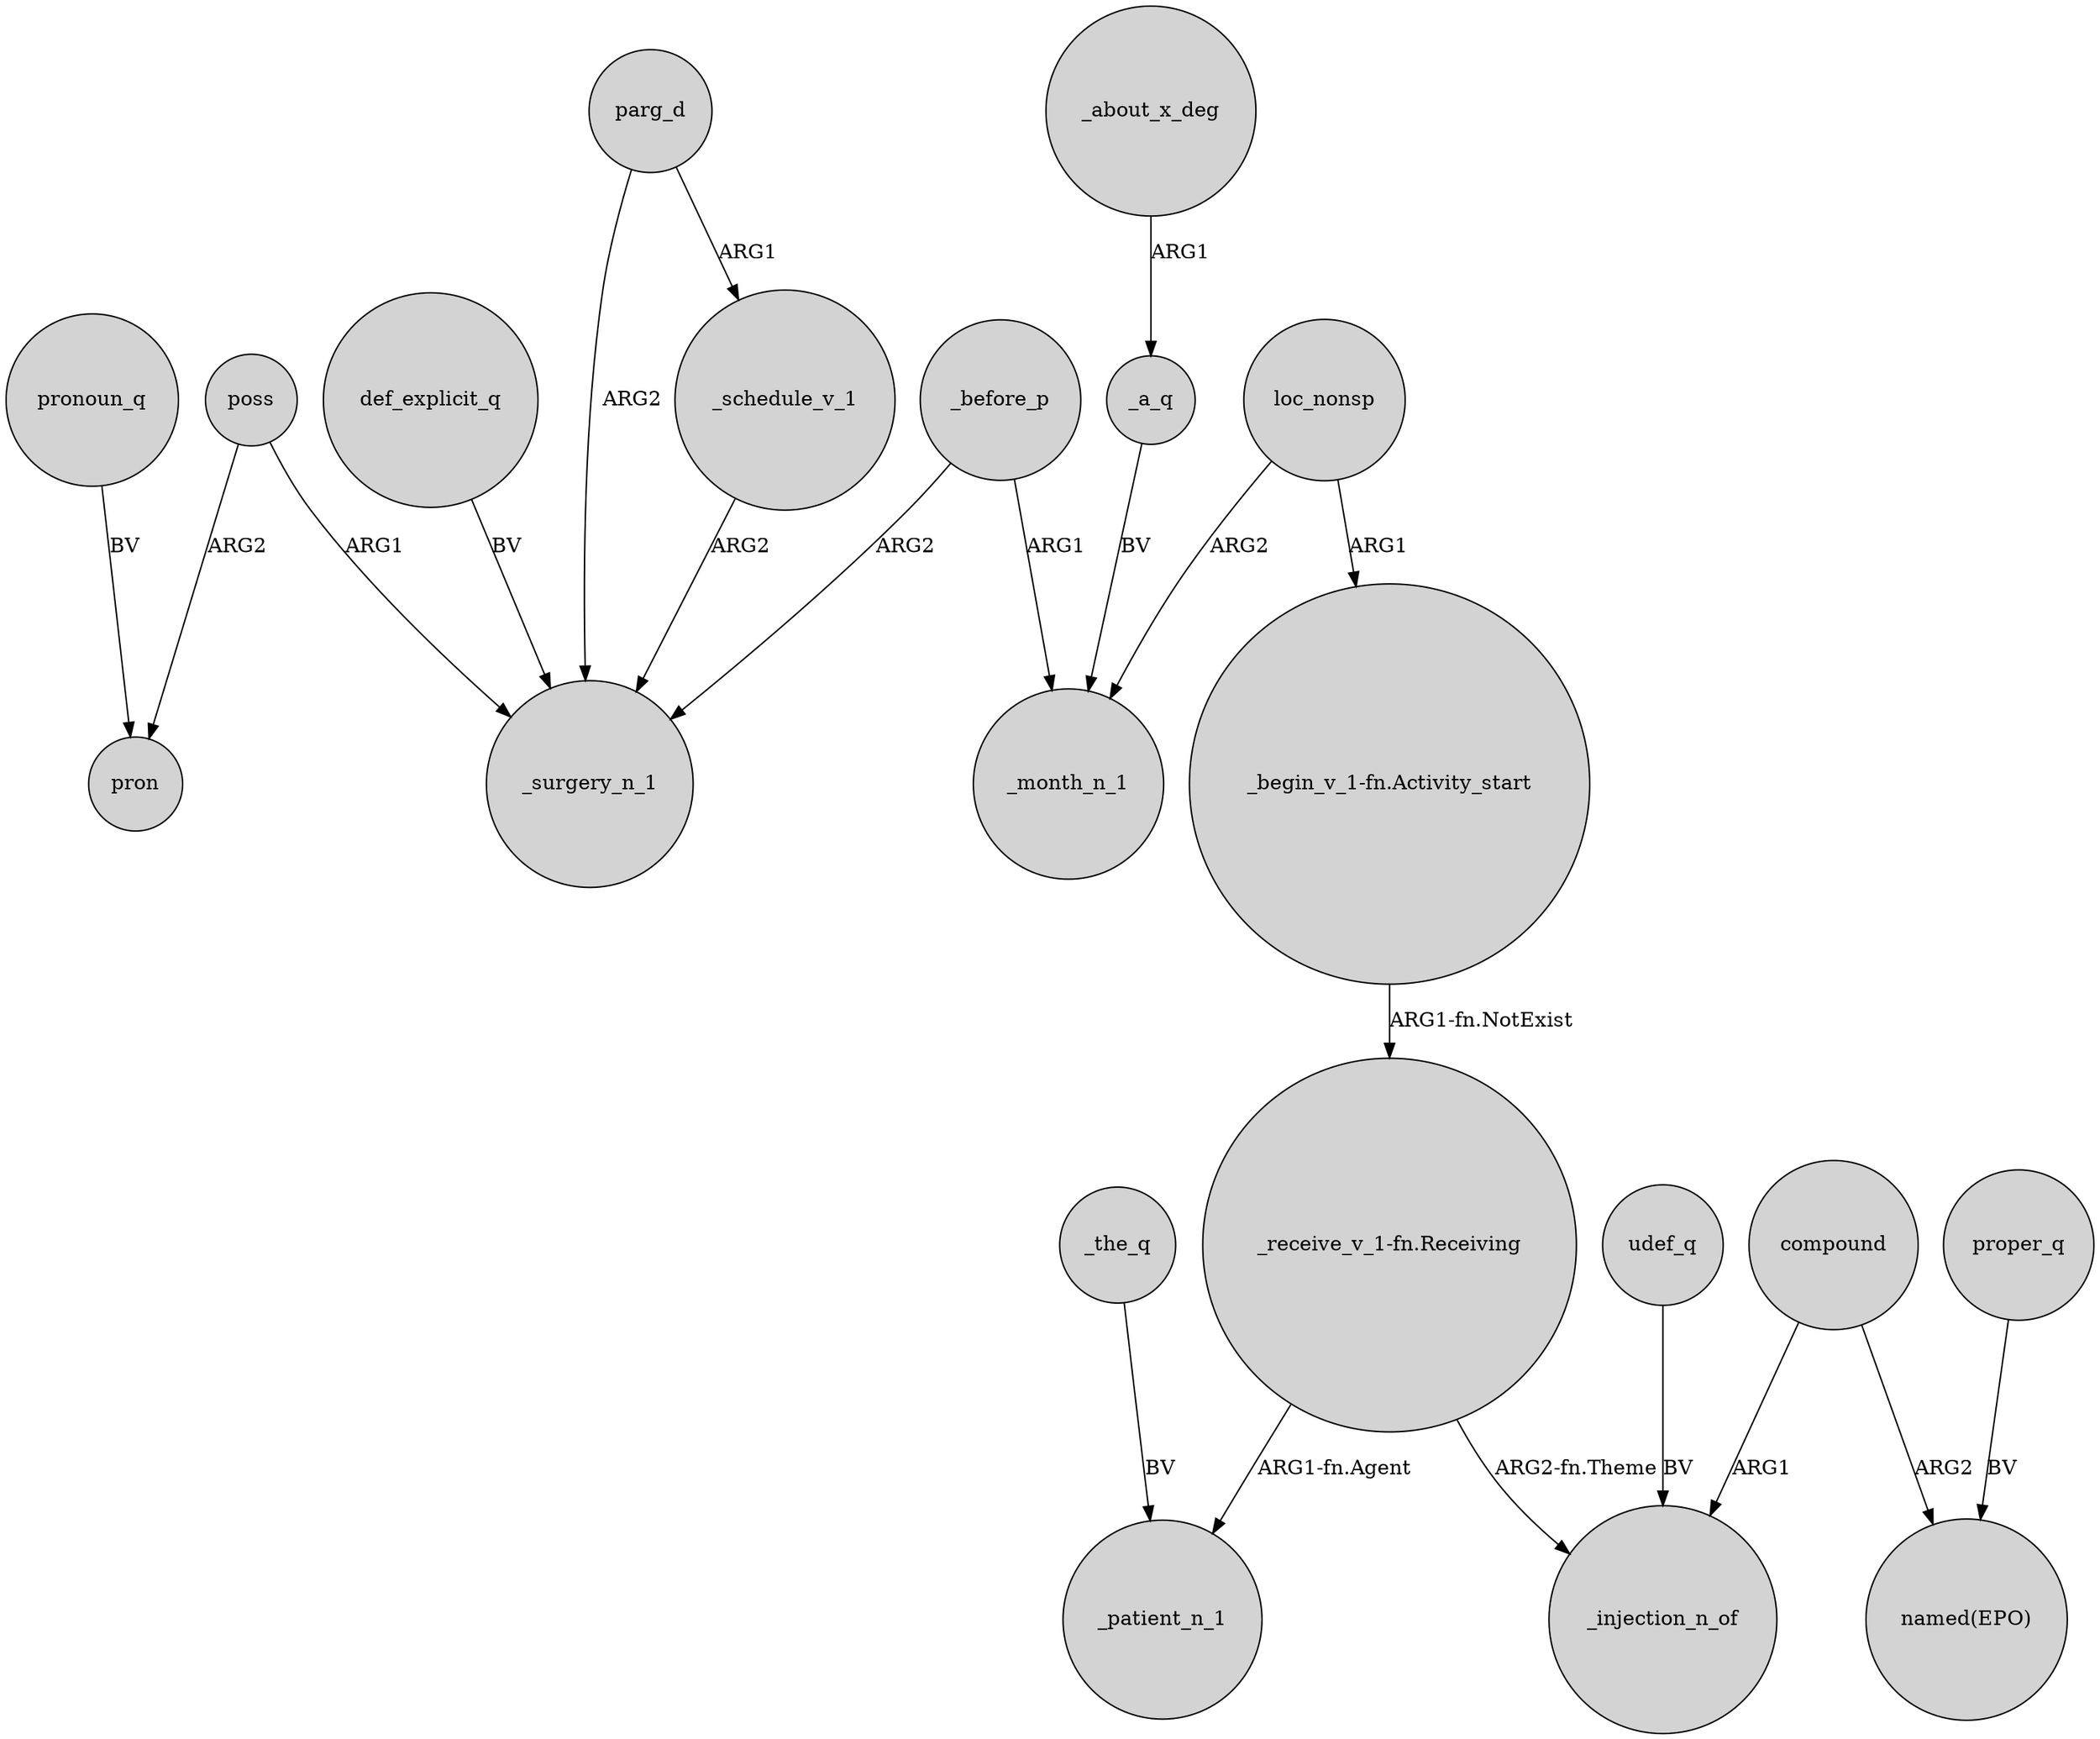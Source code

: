 digraph {
	node [shape=circle style=filled]
	_before_p -> _surgery_n_1 [label=ARG2]
	"_receive_v_1-fn.Receiving" -> _injection_n_of [label="ARG2-fn.Theme"]
	poss -> pron [label=ARG2]
	"_receive_v_1-fn.Receiving" -> _patient_n_1 [label="ARG1-fn.Agent"]
	_before_p -> _month_n_1 [label=ARG1]
	def_explicit_q -> _surgery_n_1 [label=BV]
	poss -> _surgery_n_1 [label=ARG1]
	_the_q -> _patient_n_1 [label=BV]
	"_begin_v_1-fn.Activity_start" -> "_receive_v_1-fn.Receiving" [label="ARG1-fn.NotExist"]
	compound -> "named(EPO)" [label=ARG2]
	loc_nonsp -> "_begin_v_1-fn.Activity_start" [label=ARG1]
	compound -> _injection_n_of [label=ARG1]
	pronoun_q -> pron [label=BV]
	_about_x_deg -> _a_q [label=ARG1]
	proper_q -> "named(EPO)" [label=BV]
	_a_q -> _month_n_1 [label=BV]
	parg_d -> _schedule_v_1 [label=ARG1]
	loc_nonsp -> _month_n_1 [label=ARG2]
	_schedule_v_1 -> _surgery_n_1 [label=ARG2]
	udef_q -> _injection_n_of [label=BV]
	parg_d -> _surgery_n_1 [label=ARG2]
}

